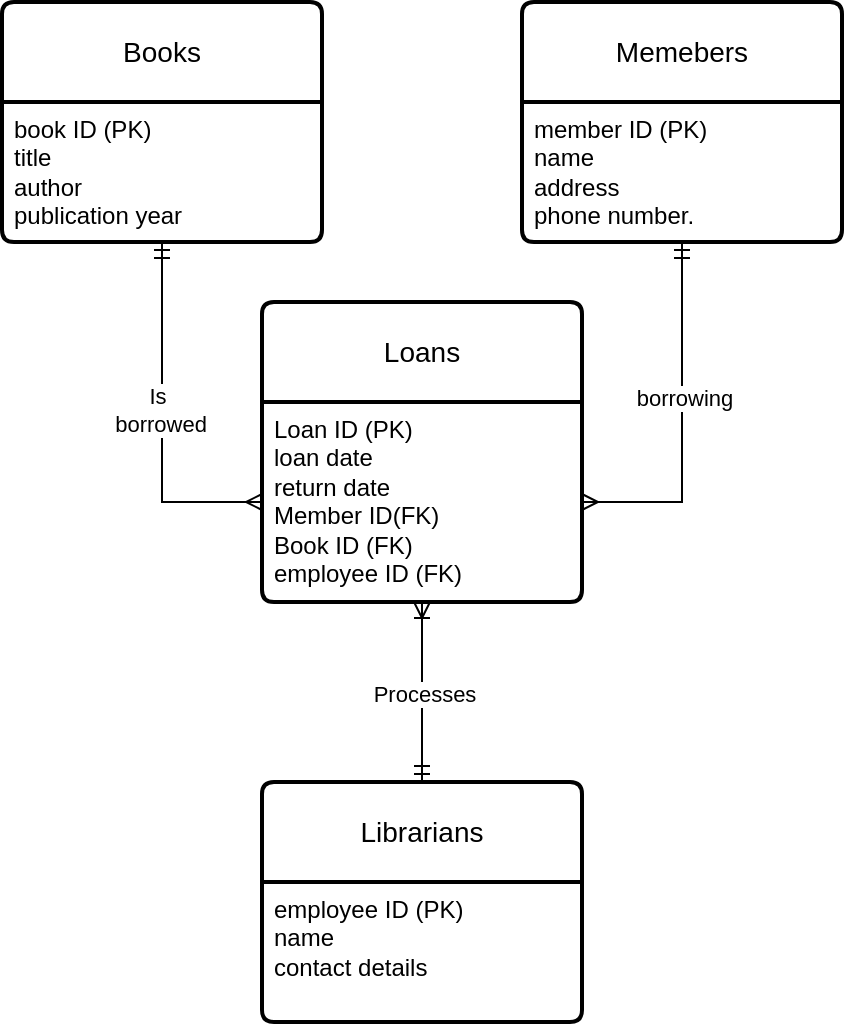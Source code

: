 <mxfile version="24.4.9" type="github">
  <diagram name="Page-1" id="alZYzKVGm1rKLEuzF7Mi">
    <mxGraphModel dx="954" dy="618" grid="1" gridSize="10" guides="1" tooltips="1" connect="1" arrows="1" fold="1" page="1" pageScale="1" pageWidth="827" pageHeight="1169" math="0" shadow="0">
      <root>
        <mxCell id="0" />
        <mxCell id="1" parent="0" />
        <mxCell id="uGziqLOks5biJ_jzIfbc-1" value="Books" style="swimlane;childLayout=stackLayout;horizontal=1;startSize=50;horizontalStack=0;rounded=1;fontSize=14;fontStyle=0;strokeWidth=2;resizeParent=0;resizeLast=1;shadow=0;dashed=0;align=center;arcSize=4;whiteSpace=wrap;html=1;" vertex="1" parent="1">
          <mxGeometry x="60" y="50" width="160" height="120" as="geometry" />
        </mxCell>
        <mxCell id="uGziqLOks5biJ_jzIfbc-2" value="&lt;div&gt;&lt;div&gt;book ID (PK)&lt;/div&gt;&lt;div&gt;title&lt;/div&gt;&lt;/div&gt;&lt;div&gt;author&lt;br&gt;&lt;/div&gt;&lt;div&gt;publication year&lt;br&gt;&lt;/div&gt;" style="align=left;strokeColor=none;fillColor=none;spacingLeft=4;fontSize=12;verticalAlign=top;resizable=0;rotatable=0;part=1;html=1;" vertex="1" parent="uGziqLOks5biJ_jzIfbc-1">
          <mxGeometry y="50" width="160" height="70" as="geometry" />
        </mxCell>
        <mxCell id="uGziqLOks5biJ_jzIfbc-3" value="Librarians" style="swimlane;childLayout=stackLayout;horizontal=1;startSize=50;horizontalStack=0;rounded=1;fontSize=14;fontStyle=0;strokeWidth=2;resizeParent=0;resizeLast=1;shadow=0;dashed=0;align=center;arcSize=4;whiteSpace=wrap;html=1;" vertex="1" parent="1">
          <mxGeometry x="190" y="440" width="160" height="120" as="geometry" />
        </mxCell>
        <mxCell id="uGziqLOks5biJ_jzIfbc-4" value="employee ID (PK)&lt;div&gt;name&lt;/div&gt;&lt;div&gt;contact details&lt;/div&gt;" style="align=left;strokeColor=none;fillColor=none;spacingLeft=4;fontSize=12;verticalAlign=top;resizable=0;rotatable=0;part=1;html=1;" vertex="1" parent="uGziqLOks5biJ_jzIfbc-3">
          <mxGeometry y="50" width="160" height="70" as="geometry" />
        </mxCell>
        <mxCell id="uGziqLOks5biJ_jzIfbc-5" value="Loans" style="swimlane;childLayout=stackLayout;horizontal=1;startSize=50;horizontalStack=0;rounded=1;fontSize=14;fontStyle=0;strokeWidth=2;resizeParent=0;resizeLast=1;shadow=0;dashed=0;align=center;arcSize=4;whiteSpace=wrap;html=1;" vertex="1" parent="1">
          <mxGeometry x="190" y="200" width="160" height="150" as="geometry" />
        </mxCell>
        <mxCell id="uGziqLOks5biJ_jzIfbc-6" value="&lt;div&gt;Loan ID (PK)&lt;/div&gt;&lt;div&gt;loan date&amp;nbsp;&lt;/div&gt;&lt;div&gt;return date&lt;br&gt;&lt;/div&gt;&lt;div&gt;Member ID(FK)&amp;nbsp;&lt;/div&gt;&lt;div&gt;&lt;div&gt;Book ID (FK)&lt;/div&gt;&lt;/div&gt;&lt;div&gt;employee ID (FK)&lt;/div&gt;" style="align=left;strokeColor=none;fillColor=none;spacingLeft=4;fontSize=12;verticalAlign=top;resizable=0;rotatable=0;part=1;html=1;" vertex="1" parent="uGziqLOks5biJ_jzIfbc-5">
          <mxGeometry y="50" width="160" height="100" as="geometry" />
        </mxCell>
        <mxCell id="uGziqLOks5biJ_jzIfbc-7" value="Memebers" style="swimlane;childLayout=stackLayout;horizontal=1;startSize=50;horizontalStack=0;rounded=1;fontSize=14;fontStyle=0;strokeWidth=2;resizeParent=0;resizeLast=1;shadow=0;dashed=0;align=center;arcSize=4;whiteSpace=wrap;html=1;" vertex="1" parent="1">
          <mxGeometry x="320" y="50" width="160" height="120" as="geometry" />
        </mxCell>
        <mxCell id="uGziqLOks5biJ_jzIfbc-8" value="member ID (PK)&lt;div&gt;name&lt;/div&gt;&lt;div&gt;address&lt;/div&gt;&lt;div&gt;phone number.&lt;/div&gt;" style="align=left;strokeColor=none;fillColor=none;spacingLeft=4;fontSize=12;verticalAlign=top;resizable=0;rotatable=0;part=1;html=1;" vertex="1" parent="uGziqLOks5biJ_jzIfbc-7">
          <mxGeometry y="50" width="160" height="70" as="geometry" />
        </mxCell>
        <mxCell id="uGziqLOks5biJ_jzIfbc-11" value="" style="edgeStyle=orthogonalEdgeStyle;fontSize=12;html=1;endArrow=ERmandOne;startArrow=ERmany;rounded=0;entryX=0.5;entryY=1;entryDx=0;entryDy=0;exitX=0;exitY=0.5;exitDx=0;exitDy=0;endFill=0;startFill=0;" edge="1" parent="1" source="uGziqLOks5biJ_jzIfbc-6" target="uGziqLOks5biJ_jzIfbc-2">
          <mxGeometry width="100" height="100" relative="1" as="geometry">
            <mxPoint x="20" y="310" as="sourcePoint" />
            <mxPoint x="120" y="210" as="targetPoint" />
          </mxGeometry>
        </mxCell>
        <mxCell id="uGziqLOks5biJ_jzIfbc-14" value="Is&amp;nbsp;&lt;div&gt;borrowed&lt;/div&gt;" style="edgeLabel;html=1;align=center;verticalAlign=middle;resizable=0;points=[];" vertex="1" connectable="0" parent="uGziqLOks5biJ_jzIfbc-11">
          <mxGeometry x="0.08" y="1" relative="1" as="geometry">
            <mxPoint y="1" as="offset" />
          </mxGeometry>
        </mxCell>
        <mxCell id="uGziqLOks5biJ_jzIfbc-10" value="" style="edgeStyle=orthogonalEdgeStyle;fontSize=12;html=1;endArrow=ERmandOne;startArrow=ERmany;rounded=0;entryX=0.5;entryY=1;entryDx=0;entryDy=0;exitX=1;exitY=0.5;exitDx=0;exitDy=0;startFill=0;" edge="1" parent="1" source="uGziqLOks5biJ_jzIfbc-6" target="uGziqLOks5biJ_jzIfbc-8">
          <mxGeometry width="100" height="100" relative="1" as="geometry">
            <mxPoint x="320" y="265" as="sourcePoint" />
            <mxPoint x="350" y="210" as="targetPoint" />
          </mxGeometry>
        </mxCell>
        <mxCell id="uGziqLOks5biJ_jzIfbc-13" value="borrowing" style="edgeLabel;html=1;align=center;verticalAlign=middle;resizable=0;points=[];" vertex="1" connectable="0" parent="uGziqLOks5biJ_jzIfbc-10">
          <mxGeometry x="0.133" y="-1" relative="1" as="geometry">
            <mxPoint as="offset" />
          </mxGeometry>
        </mxCell>
        <mxCell id="uGziqLOks5biJ_jzIfbc-16" value="" style="fontSize=12;html=1;endArrow=ERoneToMany;rounded=0;exitX=0.5;exitY=0;exitDx=0;exitDy=0;entryX=0.5;entryY=1;entryDx=0;entryDy=0;startArrow=ERmandOne;startFill=0;" edge="1" parent="1" source="uGziqLOks5biJ_jzIfbc-3" target="uGziqLOks5biJ_jzIfbc-6">
          <mxGeometry width="100" height="100" relative="1" as="geometry">
            <mxPoint x="380" y="370" as="sourcePoint" />
            <mxPoint x="480" y="270" as="targetPoint" />
          </mxGeometry>
        </mxCell>
        <mxCell id="uGziqLOks5biJ_jzIfbc-17" value="Processes" style="edgeLabel;html=1;align=center;verticalAlign=middle;resizable=0;points=[];" vertex="1" connectable="0" parent="uGziqLOks5biJ_jzIfbc-16">
          <mxGeometry x="0.013" y="-1" relative="1" as="geometry">
            <mxPoint y="1" as="offset" />
          </mxGeometry>
        </mxCell>
      </root>
    </mxGraphModel>
  </diagram>
</mxfile>
